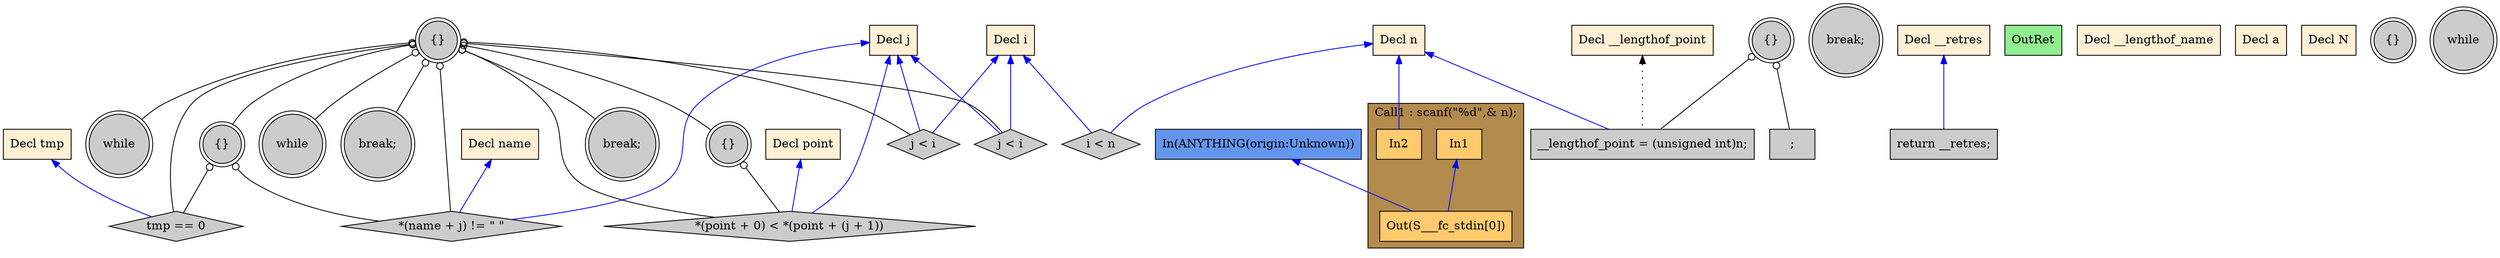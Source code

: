 digraph G {
  rankdir=TB;
  node [style="filled", ];
  32 [label="break;", fillcolor="#CCCCCC", shape=doublecircle, ];
  33 [label="{}", fillcolor="#CCCCCC", shape=doublecircle, ];
  34 [label="*(point + 0) < *(point + (j + 1))", fillcolor="#CCCCCC",
      shape=diamond, ];
  2 [label="Decl n", fillcolor="#FFEFD5", shape=box, ];
  35 [label="break;", fillcolor="#CCCCCC", shape=doublecircle, ];
  3 [label="Decl i", fillcolor="#FFEFD5", shape=box, ];
  36 [label="return __retres;", fillcolor="#CCCCCC", shape=box, ];
  4 [label="Decl j", fillcolor="#FFEFD5", shape=box, ];
  37 [label="OutRet", fillcolor="#90EE90", shape=box, ];
  5 [label="Decl point", fillcolor="#FFEFD5", shape=box, ];
  38 [label="In(ANYTHING(origin:Unknown))", fillcolor="#6495ED", shape=box, ];
  6 [label="Decl __lengthof_point", fillcolor="#FFEFD5", shape=box, ];
  7 [label="Decl name", fillcolor="#FFEFD5", shape=box, ];
  8 [label="Decl __lengthof_name", fillcolor="#FFEFD5", shape=box, ];
  9 [label="Decl a", fillcolor="#FFEFD5", shape=box, ];
  10 [label="Decl N", fillcolor="#FFEFD5", shape=box, ];
  11 [label="Decl tmp", fillcolor="#FFEFD5", shape=box, ];
  12 [label="Decl __retres", fillcolor="#FFEFD5", shape=box, ];
  14 [label="In1", fillcolor="#FFCA6E", shape=box, ];
  15 [label="In2", fillcolor="#FFCA6E", shape=box, ];
  16 [label="Out(S___fc_stdin[0])", fillcolor="#FFCA6E", shape=box, ];
  17 [label="{}", fillcolor="#CCCCCC", shape=doublecircle, ];
  18 [label=";", fillcolor="#CCCCCC", shape=box, ];
  19 [label="__lengthof_point = (unsigned int)n;", fillcolor="#CCCCCC",
      shape=box, ];
  20 [label="{}", fillcolor="#CCCCCC", shape=doublecircle, ];
  21 [label="while", fillcolor="#CCCCCC", shape=doublecircle, ];
  22 [label="i < n", fillcolor="#CCCCCC", shape=diamond, ];
  23 [label="{}", fillcolor="#CCCCCC", shape=doublecircle, ];
  24 [label="while", fillcolor="#CCCCCC", shape=doublecircle, ];
  25 [label="j < i", fillcolor="#CCCCCC", shape=diamond, ];
  26 [label="break;", fillcolor="#CCCCCC", shape=doublecircle, ];
  27 [label="{}", fillcolor="#CCCCCC", shape=doublecircle, ];
  28 [label="*(name + j) != \" \"", fillcolor="#CCCCCC", shape=diamond, ];
  29 [label="tmp == 0", fillcolor="#CCCCCC", shape=diamond, ];
  30 [label="while", fillcolor="#CCCCCC", shape=doublecircle, ];
  31 [label="j < i", fillcolor="#CCCCCC", shape=diamond, ];
  
  subgraph cluster_Call1 { label="Call1 : scanf(\"%d\",& n);";
                           fillcolor="#B38B4D"; style="filled"; 16;15;14;
     };
  
  edge [dir=back, ];
  23 -> 32 [color="#000000", arrowtail=odot, ];
  23 -> 33 [color="#000000", arrowtail=odot, ];
  4 -> 34 [color="#0000FF", ];
  5 -> 34 [color="#0000FF", ];
  23 -> 34 [color="#000000", arrowtail=odot, ];
  33 -> 34 [color="#000000", arrowtail=odot, ];
  12 -> 36 [color="#0000FF", ];
  2 -> 15 [color="#0000FF", ];
  14 -> 16 [color="#0000FF", ];
  38 -> 16 [color="#0000FF", ];
  17 -> 18 [color="#000000", arrowtail=odot, ];
  2 -> 19 [color="#0000FF", ];
  6 -> 19 [color="#000000", style="dotted", ];
  17 -> 19 [color="#000000", arrowtail=odot, ];
  2 -> 22 [color="#0000FF", ];
  3 -> 22 [color="#0000FF", ];
  23 -> 24 [color="#000000", arrowtail=odot, ];
  3 -> 25 [color="#0000FF", ];
  4 -> 25 [color="#0000FF", ];
  23 -> 25 [color="#000000", arrowtail=odot, ];
  23 -> 26 [color="#000000", arrowtail=odot, ];
  23 -> 27 [color="#000000", arrowtail=odot, ];
  4 -> 28 [color="#0000FF", ];
  7 -> 28 [color="#0000FF", ];
  23 -> 28 [color="#000000", arrowtail=odot, ];
  27 -> 28 [color="#000000", arrowtail=odot, ];
  11 -> 29 [color="#0000FF", ];
  23 -> 29 [color="#000000", arrowtail=odot, ];
  27 -> 29 [color="#000000", arrowtail=odot, ];
  23 -> 30 [color="#000000", arrowtail=odot, ];
  3 -> 31 [color="#0000FF", ];
  4 -> 31 [color="#0000FF", ];
  23 -> 31 [color="#000000", arrowtail=odot, ];
  
  }